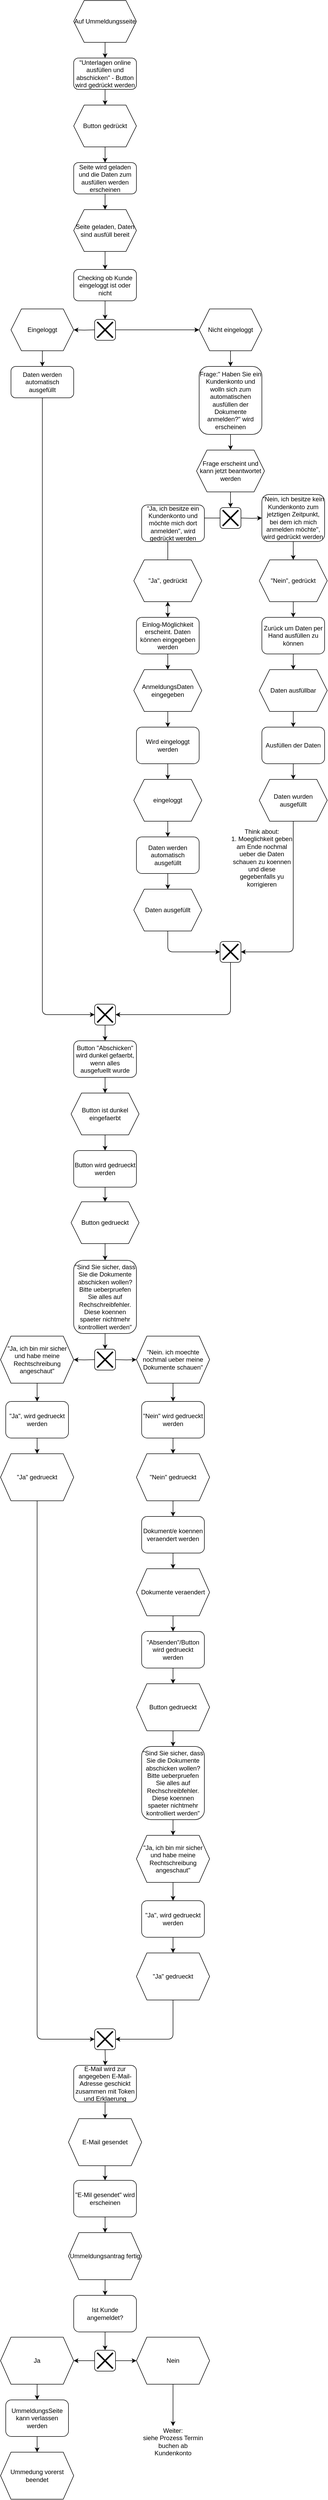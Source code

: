 <mxfile version="14.4.3" type="device"><diagram id="yyrbJ2uEmvNUkijkFGEp" name="Seite-1"><mxGraphModel dx="925" dy="546" grid="1" gridSize="10" guides="1" tooltips="1" connect="1" arrows="1" fold="1" page="1" pageScale="1" pageWidth="827" pageHeight="1169" math="0" shadow="0"><root><mxCell id="0"/><mxCell id="1" parent="0"/><mxCell id="wuLY7NLgRQ0Q762-ATC5-4" value="" style="edgeStyle=orthogonalEdgeStyle;rounded=0;orthogonalLoop=1;jettySize=auto;html=1;" edge="1" parent="1" source="wuLY7NLgRQ0Q762-ATC5-2" target="wuLY7NLgRQ0Q762-ATC5-3"><mxGeometry relative="1" as="geometry"/></mxCell><mxCell id="wuLY7NLgRQ0Q762-ATC5-2" value="Auf Ummeldungsseite" style="shape=hexagon;perimeter=hexagonPerimeter2;whiteSpace=wrap;html=1;fixedSize=1;" vertex="1" parent="1"><mxGeometry x="320" y="40" width="120" height="80" as="geometry"/></mxCell><mxCell id="wuLY7NLgRQ0Q762-ATC5-6" value="" style="edgeStyle=orthogonalEdgeStyle;rounded=0;orthogonalLoop=1;jettySize=auto;html=1;" edge="1" parent="1" source="wuLY7NLgRQ0Q762-ATC5-3" target="wuLY7NLgRQ0Q762-ATC5-5"><mxGeometry relative="1" as="geometry"/></mxCell><mxCell id="wuLY7NLgRQ0Q762-ATC5-3" value="&quot;Unterlagen online ausfüllen und abschicken&quot; - Button wird gedrückt werden" style="rounded=1;whiteSpace=wrap;html=1;" vertex="1" parent="1"><mxGeometry x="320" y="150" width="120" height="60" as="geometry"/></mxCell><mxCell id="wuLY7NLgRQ0Q762-ATC5-11" value="" style="edgeStyle=orthogonalEdgeStyle;rounded=0;orthogonalLoop=1;jettySize=auto;html=1;" edge="1" parent="1" source="wuLY7NLgRQ0Q762-ATC5-5" target="wuLY7NLgRQ0Q762-ATC5-7"><mxGeometry relative="1" as="geometry"/></mxCell><mxCell id="wuLY7NLgRQ0Q762-ATC5-5" value="Button gedrückt" style="shape=hexagon;perimeter=hexagonPerimeter2;whiteSpace=wrap;html=1;fixedSize=1;" vertex="1" parent="1"><mxGeometry x="320" y="240" width="120" height="80" as="geometry"/></mxCell><mxCell id="wuLY7NLgRQ0Q762-ATC5-12" value="" style="edgeStyle=orthogonalEdgeStyle;rounded=0;orthogonalLoop=1;jettySize=auto;html=1;" edge="1" parent="1" source="wuLY7NLgRQ0Q762-ATC5-7" target="wuLY7NLgRQ0Q762-ATC5-8"><mxGeometry relative="1" as="geometry"/></mxCell><mxCell id="wuLY7NLgRQ0Q762-ATC5-7" value="Seite wird geladen und die Daten zum ausfüllen werden erscheinen" style="rounded=1;whiteSpace=wrap;html=1;" vertex="1" parent="1"><mxGeometry x="320" y="350" width="120" height="60" as="geometry"/></mxCell><mxCell id="wuLY7NLgRQ0Q762-ATC5-13" value="" style="edgeStyle=orthogonalEdgeStyle;rounded=0;orthogonalLoop=1;jettySize=auto;html=1;" edge="1" parent="1" source="wuLY7NLgRQ0Q762-ATC5-8" target="wuLY7NLgRQ0Q762-ATC5-9"><mxGeometry relative="1" as="geometry"/></mxCell><mxCell id="wuLY7NLgRQ0Q762-ATC5-8" value="Seite geladen, Daten sind ausfüll bereit" style="shape=hexagon;perimeter=hexagonPerimeter2;whiteSpace=wrap;html=1;fixedSize=1;" vertex="1" parent="1"><mxGeometry x="320" y="440" width="120" height="80" as="geometry"/></mxCell><mxCell id="wuLY7NLgRQ0Q762-ATC5-24" value="" style="edgeStyle=orthogonalEdgeStyle;rounded=0;orthogonalLoop=1;jettySize=auto;html=1;entryX=0.5;entryY=0;entryDx=0;entryDy=0;" edge="1" parent="1" source="wuLY7NLgRQ0Q762-ATC5-9" target="wuLY7NLgRQ0Q762-ATC5-15"><mxGeometry relative="1" as="geometry"/></mxCell><mxCell id="wuLY7NLgRQ0Q762-ATC5-9" value="Checking ob Kunde eingeloggt ist oder nicht" style="rounded=1;whiteSpace=wrap;html=1;" vertex="1" parent="1"><mxGeometry x="320" y="554.5" width="120" height="60" as="geometry"/></mxCell><mxCell id="wuLY7NLgRQ0Q762-ATC5-29" value="" style="edgeStyle=orthogonalEdgeStyle;rounded=0;orthogonalLoop=1;jettySize=auto;html=1;" edge="1" parent="1" source="wuLY7NLgRQ0Q762-ATC5-10" target="wuLY7NLgRQ0Q762-ATC5-18"><mxGeometry relative="1" as="geometry"/></mxCell><mxCell id="wuLY7NLgRQ0Q762-ATC5-10" value="Nicht eingeloggt" style="shape=hexagon;perimeter=hexagonPerimeter2;whiteSpace=wrap;html=1;fixedSize=1;" vertex="1" parent="1"><mxGeometry x="560" y="630" width="120" height="80" as="geometry"/></mxCell><mxCell id="wuLY7NLgRQ0Q762-ATC5-25" value="" style="edgeStyle=orthogonalEdgeStyle;rounded=0;orthogonalLoop=1;jettySize=auto;html=1;" edge="1" parent="1" source="wuLY7NLgRQ0Q762-ATC5-15" target="wuLY7NLgRQ0Q762-ATC5-10"><mxGeometry relative="1" as="geometry"/></mxCell><mxCell id="wuLY7NLgRQ0Q762-ATC5-15" value="" style="rounded=1;whiteSpace=wrap;html=1;" vertex="1" parent="1"><mxGeometry x="360" y="650" width="40" height="40" as="geometry"/></mxCell><mxCell id="wuLY7NLgRQ0Q762-ATC5-27" value="" style="edgeStyle=orthogonalEdgeStyle;rounded=0;orthogonalLoop=1;jettySize=auto;html=1;" edge="1" parent="1" target="wuLY7NLgRQ0Q762-ATC5-26"><mxGeometry relative="1" as="geometry"><mxPoint x="360" y="670" as="sourcePoint"/></mxGeometry></mxCell><mxCell id="wuLY7NLgRQ0Q762-ATC5-16" value="" style="shape=umlDestroy;whiteSpace=wrap;html=1;strokeWidth=3;rounded=1;" vertex="1" parent="1"><mxGeometry x="365" y="655" width="30" height="30" as="geometry"/></mxCell><mxCell id="wuLY7NLgRQ0Q762-ATC5-31" value="" style="edgeStyle=orthogonalEdgeStyle;rounded=0;orthogonalLoop=1;jettySize=auto;html=1;" edge="1" parent="1" source="wuLY7NLgRQ0Q762-ATC5-18" target="wuLY7NLgRQ0Q762-ATC5-30"><mxGeometry relative="1" as="geometry"/></mxCell><mxCell id="wuLY7NLgRQ0Q762-ATC5-18" value="Frage:&quot; Haben Sie ein Kundenkonto und wolln sich zum automatischen ausfüllen der Dokumente anmelden?&quot; wird erscheinen" style="rounded=1;whiteSpace=wrap;html=1;" vertex="1" parent="1"><mxGeometry x="560" y="740" width="120" height="130" as="geometry"/></mxCell><mxCell id="wuLY7NLgRQ0Q762-ATC5-19" value="Daten werden automatisch ausgefüllt" style="rounded=1;whiteSpace=wrap;html=1;" vertex="1" parent="1"><mxGeometry x="200" y="740" width="120" height="60" as="geometry"/></mxCell><mxCell id="wuLY7NLgRQ0Q762-ATC5-28" value="" style="edgeStyle=orthogonalEdgeStyle;rounded=0;orthogonalLoop=1;jettySize=auto;html=1;" edge="1" parent="1" source="wuLY7NLgRQ0Q762-ATC5-26" target="wuLY7NLgRQ0Q762-ATC5-19"><mxGeometry relative="1" as="geometry"/></mxCell><mxCell id="wuLY7NLgRQ0Q762-ATC5-26" value="Eingeloggt" style="shape=hexagon;perimeter=hexagonPerimeter2;whiteSpace=wrap;html=1;fixedSize=1;" vertex="1" parent="1"><mxGeometry x="200" y="630" width="120" height="80" as="geometry"/></mxCell><mxCell id="wuLY7NLgRQ0Q762-ATC5-34" value="" style="edgeStyle=orthogonalEdgeStyle;rounded=0;orthogonalLoop=1;jettySize=auto;html=1;entryX=0.5;entryY=0;entryDx=0;entryDy=0;" edge="1" parent="1" source="wuLY7NLgRQ0Q762-ATC5-30" target="wuLY7NLgRQ0Q762-ATC5-32"><mxGeometry relative="1" as="geometry"/></mxCell><mxCell id="wuLY7NLgRQ0Q762-ATC5-30" value="Frage erscheint und kann jetzt beantwortet werden" style="shape=hexagon;perimeter=hexagonPerimeter2;whiteSpace=wrap;html=1;fixedSize=1;" vertex="1" parent="1"><mxGeometry x="555" y="900" width="130" height="80" as="geometry"/></mxCell><mxCell id="wuLY7NLgRQ0Q762-ATC5-38" value="" style="edgeStyle=orthogonalEdgeStyle;rounded=0;orthogonalLoop=1;jettySize=auto;html=1;" edge="1" parent="1" source="wuLY7NLgRQ0Q762-ATC5-32" target="wuLY7NLgRQ0Q762-ATC5-36"><mxGeometry relative="1" as="geometry"/></mxCell><mxCell id="wuLY7NLgRQ0Q762-ATC5-32" value="" style="rounded=1;whiteSpace=wrap;html=1;" vertex="1" parent="1"><mxGeometry x="600" y="1010" width="40" height="40" as="geometry"/></mxCell><mxCell id="wuLY7NLgRQ0Q762-ATC5-39" value="" style="edgeStyle=orthogonalEdgeStyle;rounded=0;orthogonalLoop=1;jettySize=auto;html=1;" edge="1" parent="1" target="wuLY7NLgRQ0Q762-ATC5-37"><mxGeometry relative="1" as="geometry"><mxPoint x="640" y="1030" as="sourcePoint"/></mxGeometry></mxCell><mxCell id="wuLY7NLgRQ0Q762-ATC5-33" value="" style="shape=umlDestroy;whiteSpace=wrap;html=1;strokeWidth=3;rounded=1;" vertex="1" parent="1"><mxGeometry x="605" y="1015" width="30" height="30" as="geometry"/></mxCell><mxCell id="wuLY7NLgRQ0Q762-ATC5-42" value="" style="edgeStyle=orthogonalEdgeStyle;rounded=0;orthogonalLoop=1;jettySize=auto;html=1;" edge="1" parent="1" source="wuLY7NLgRQ0Q762-ATC5-36" target="wuLY7NLgRQ0Q762-ATC5-40"><mxGeometry relative="1" as="geometry"/></mxCell><mxCell id="wuLY7NLgRQ0Q762-ATC5-50" value="" style="edgeStyle=orthogonalEdgeStyle;rounded=0;orthogonalLoop=1;jettySize=auto;html=1;" edge="1" parent="1" source="wuLY7NLgRQ0Q762-ATC5-36" target="wuLY7NLgRQ0Q762-ATC5-47"><mxGeometry relative="1" as="geometry"/></mxCell><mxCell id="wuLY7NLgRQ0Q762-ATC5-36" value="Einlog-Möglichkeit erscheint. Daten können eingegeben werden" style="rounded=1;whiteSpace=wrap;html=1;" vertex="1" parent="1"><mxGeometry x="440" y="1220" width="120" height="70" as="geometry"/></mxCell><mxCell id="wuLY7NLgRQ0Q762-ATC5-43" value="" style="edgeStyle=orthogonalEdgeStyle;rounded=0;orthogonalLoop=1;jettySize=auto;html=1;" edge="1" parent="1" source="wuLY7NLgRQ0Q762-ATC5-37" target="wuLY7NLgRQ0Q762-ATC5-41"><mxGeometry relative="1" as="geometry"/></mxCell><mxCell id="wuLY7NLgRQ0Q762-ATC5-37" value="&quot;Nein, ich besitze kein Kundenkonto zum jetztigen Zeitpunkt, bei dem ich mich anmelden möchte&quot;, wird gedrückt werden" style="rounded=1;whiteSpace=wrap;html=1;" vertex="1" parent="1"><mxGeometry x="680" y="985" width="120" height="90" as="geometry"/></mxCell><mxCell id="wuLY7NLgRQ0Q762-ATC5-40" value="&quot;Ja&quot;, gedrückt" style="shape=hexagon;perimeter=hexagonPerimeter2;whiteSpace=wrap;html=1;fixedSize=1;" vertex="1" parent="1"><mxGeometry x="435" y="1110" width="130" height="80" as="geometry"/></mxCell><mxCell id="wuLY7NLgRQ0Q762-ATC5-53" value="" style="edgeStyle=orthogonalEdgeStyle;rounded=0;orthogonalLoop=1;jettySize=auto;html=1;" edge="1" parent="1" source="wuLY7NLgRQ0Q762-ATC5-41" target="wuLY7NLgRQ0Q762-ATC5-46"><mxGeometry relative="1" as="geometry"/></mxCell><mxCell id="wuLY7NLgRQ0Q762-ATC5-41" value="&quot;Nein&quot;, gedrückt" style="shape=hexagon;perimeter=hexagonPerimeter2;whiteSpace=wrap;html=1;fixedSize=1;" vertex="1" parent="1"><mxGeometry x="675" y="1110" width="130" height="80" as="geometry"/></mxCell><mxCell id="wuLY7NLgRQ0Q762-ATC5-45" value="&quot;Ja, ich besitze ein Kundenkonto und möchte mich dort anmelden&quot;, wird gedrückt werden" style="rounded=1;whiteSpace=wrap;html=1;" vertex="1" parent="1"><mxGeometry x="450" y="1005" width="120" height="70" as="geometry"/></mxCell><mxCell id="wuLY7NLgRQ0Q762-ATC5-58" value="" style="edgeStyle=orthogonalEdgeStyle;rounded=0;orthogonalLoop=1;jettySize=auto;html=1;" edge="1" parent="1" source="wuLY7NLgRQ0Q762-ATC5-46" target="wuLY7NLgRQ0Q762-ATC5-54"><mxGeometry relative="1" as="geometry"/></mxCell><mxCell id="wuLY7NLgRQ0Q762-ATC5-46" value="Zurück um Daten per Hand ausfüllen zu können" style="rounded=1;whiteSpace=wrap;html=1;" vertex="1" parent="1"><mxGeometry x="680" y="1220" width="120" height="70" as="geometry"/></mxCell><mxCell id="wuLY7NLgRQ0Q762-ATC5-51" value="" style="edgeStyle=orthogonalEdgeStyle;rounded=0;orthogonalLoop=1;jettySize=auto;html=1;" edge="1" parent="1" source="wuLY7NLgRQ0Q762-ATC5-47" target="wuLY7NLgRQ0Q762-ATC5-48"><mxGeometry relative="1" as="geometry"/></mxCell><mxCell id="wuLY7NLgRQ0Q762-ATC5-47" value="AnmeldungsDaten eingegeben" style="shape=hexagon;perimeter=hexagonPerimeter2;whiteSpace=wrap;html=1;fixedSize=1;" vertex="1" parent="1"><mxGeometry x="435" y="1320" width="130" height="80" as="geometry"/></mxCell><mxCell id="wuLY7NLgRQ0Q762-ATC5-52" value="" style="edgeStyle=orthogonalEdgeStyle;rounded=0;orthogonalLoop=1;jettySize=auto;html=1;" edge="1" parent="1" source="wuLY7NLgRQ0Q762-ATC5-48" target="wuLY7NLgRQ0Q762-ATC5-49"><mxGeometry relative="1" as="geometry"/></mxCell><mxCell id="wuLY7NLgRQ0Q762-ATC5-48" value="Wird eingeloggt werden" style="rounded=1;whiteSpace=wrap;html=1;" vertex="1" parent="1"><mxGeometry x="440" y="1430" width="120" height="70" as="geometry"/></mxCell><mxCell id="wuLY7NLgRQ0Q762-ATC5-61" value="" style="edgeStyle=orthogonalEdgeStyle;rounded=0;orthogonalLoop=1;jettySize=auto;html=1;" edge="1" parent="1" source="wuLY7NLgRQ0Q762-ATC5-49" target="wuLY7NLgRQ0Q762-ATC5-57"><mxGeometry relative="1" as="geometry"/></mxCell><mxCell id="wuLY7NLgRQ0Q762-ATC5-49" value="eingeloggt" style="shape=hexagon;perimeter=hexagonPerimeter2;whiteSpace=wrap;html=1;fixedSize=1;" vertex="1" parent="1"><mxGeometry x="435" y="1530" width="130" height="80" as="geometry"/></mxCell><mxCell id="wuLY7NLgRQ0Q762-ATC5-59" value="" style="edgeStyle=orthogonalEdgeStyle;rounded=0;orthogonalLoop=1;jettySize=auto;html=1;" edge="1" parent="1" source="wuLY7NLgRQ0Q762-ATC5-54" target="wuLY7NLgRQ0Q762-ATC5-55"><mxGeometry relative="1" as="geometry"/></mxCell><mxCell id="wuLY7NLgRQ0Q762-ATC5-54" value="Daten ausfüllbar" style="shape=hexagon;perimeter=hexagonPerimeter2;whiteSpace=wrap;html=1;fixedSize=1;" vertex="1" parent="1"><mxGeometry x="675" y="1320" width="130" height="80" as="geometry"/></mxCell><mxCell id="wuLY7NLgRQ0Q762-ATC5-60" value="" style="edgeStyle=orthogonalEdgeStyle;rounded=0;orthogonalLoop=1;jettySize=auto;html=1;" edge="1" parent="1" source="wuLY7NLgRQ0Q762-ATC5-55" target="wuLY7NLgRQ0Q762-ATC5-56"><mxGeometry relative="1" as="geometry"/></mxCell><mxCell id="wuLY7NLgRQ0Q762-ATC5-55" value="Ausfüllen der Daten" style="rounded=1;whiteSpace=wrap;html=1;" vertex="1" parent="1"><mxGeometry x="680" y="1430" width="120" height="70" as="geometry"/></mxCell><mxCell id="wuLY7NLgRQ0Q762-ATC5-56" value="Daten wurden ausgefüllt" style="shape=hexagon;perimeter=hexagonPerimeter2;whiteSpace=wrap;html=1;fixedSize=1;" vertex="1" parent="1"><mxGeometry x="675" y="1530" width="130" height="80" as="geometry"/></mxCell><mxCell id="wuLY7NLgRQ0Q762-ATC5-63" value="" style="edgeStyle=orthogonalEdgeStyle;rounded=0;orthogonalLoop=1;jettySize=auto;html=1;" edge="1" parent="1" source="wuLY7NLgRQ0Q762-ATC5-57" target="wuLY7NLgRQ0Q762-ATC5-62"><mxGeometry relative="1" as="geometry"/></mxCell><mxCell id="wuLY7NLgRQ0Q762-ATC5-57" value="Daten werden automatisch ausgefüllt" style="rounded=1;whiteSpace=wrap;html=1;" vertex="1" parent="1"><mxGeometry x="440" y="1640" width="120" height="70" as="geometry"/></mxCell><mxCell id="wuLY7NLgRQ0Q762-ATC5-62" value="Daten ausgefüllt" style="shape=hexagon;perimeter=hexagonPerimeter2;whiteSpace=wrap;html=1;fixedSize=1;" vertex="1" parent="1"><mxGeometry x="435" y="1740" width="130" height="80" as="geometry"/></mxCell><mxCell id="wuLY7NLgRQ0Q762-ATC5-64" value="" style="rounded=1;whiteSpace=wrap;html=1;" vertex="1" parent="1"><mxGeometry x="600" y="1840" width="40" height="40" as="geometry"/></mxCell><mxCell id="wuLY7NLgRQ0Q762-ATC5-65" value="" style="shape=umlDestroy;whiteSpace=wrap;html=1;strokeWidth=3;rounded=1;" vertex="1" parent="1"><mxGeometry x="605" y="1845" width="30" height="30" as="geometry"/></mxCell><mxCell id="wuLY7NLgRQ0Q762-ATC5-66" value="" style="endArrow=classic;html=1;entryX=1;entryY=0.5;entryDx=0;entryDy=0;exitX=0.5;exitY=1;exitDx=0;exitDy=0;" edge="1" parent="1" source="wuLY7NLgRQ0Q762-ATC5-56" target="wuLY7NLgRQ0Q762-ATC5-64"><mxGeometry width="50" height="50" relative="1" as="geometry"><mxPoint x="590" y="1640" as="sourcePoint"/><mxPoint x="640" y="1590" as="targetPoint"/><Array as="points"><mxPoint x="740" y="1860"/></Array></mxGeometry></mxCell><mxCell id="wuLY7NLgRQ0Q762-ATC5-67" value="" style="endArrow=classic;html=1;exitX=0.5;exitY=1;exitDx=0;exitDy=0;entryX=0;entryY=0.5;entryDx=0;entryDy=0;" edge="1" parent="1" source="wuLY7NLgRQ0Q762-ATC5-62" target="wuLY7NLgRQ0Q762-ATC5-64"><mxGeometry width="50" height="50" relative="1" as="geometry"><mxPoint x="590" y="1640" as="sourcePoint"/><mxPoint x="640" y="1590" as="targetPoint"/><Array as="points"><mxPoint x="500" y="1860"/></Array></mxGeometry></mxCell><mxCell id="wuLY7NLgRQ0Q762-ATC5-68" value="" style="rounded=1;whiteSpace=wrap;html=1;" vertex="1" parent="1"><mxGeometry x="360" y="1960" width="40" height="40" as="geometry"/></mxCell><mxCell id="wuLY7NLgRQ0Q762-ATC5-69" value="" style="shape=umlDestroy;whiteSpace=wrap;html=1;strokeWidth=3;rounded=1;" vertex="1" parent="1"><mxGeometry x="365" y="1965" width="30" height="30" as="geometry"/></mxCell><mxCell id="wuLY7NLgRQ0Q762-ATC5-70" value="" style="endArrow=classic;html=1;exitX=0.5;exitY=1;exitDx=0;exitDy=0;entryX=0;entryY=0.5;entryDx=0;entryDy=0;" edge="1" parent="1" source="wuLY7NLgRQ0Q762-ATC5-19" target="wuLY7NLgRQ0Q762-ATC5-68"><mxGeometry width="50" height="50" relative="1" as="geometry"><mxPoint x="590" y="1460" as="sourcePoint"/><mxPoint x="640" y="1410" as="targetPoint"/><Array as="points"><mxPoint x="260" y="1980"/></Array></mxGeometry></mxCell><mxCell id="wuLY7NLgRQ0Q762-ATC5-71" value="" style="endArrow=classic;html=1;exitX=0.5;exitY=1;exitDx=0;exitDy=0;entryX=1;entryY=0.5;entryDx=0;entryDy=0;" edge="1" parent="1" source="wuLY7NLgRQ0Q762-ATC5-64" target="wuLY7NLgRQ0Q762-ATC5-68"><mxGeometry width="50" height="50" relative="1" as="geometry"><mxPoint x="470" y="1940" as="sourcePoint"/><mxPoint x="520" y="1890" as="targetPoint"/><Array as="points"><mxPoint x="620" y="1980"/></Array></mxGeometry></mxCell><mxCell id="wuLY7NLgRQ0Q762-ATC5-78" value="" style="edgeStyle=orthogonalEdgeStyle;rounded=0;orthogonalLoop=1;jettySize=auto;html=1;" edge="1" parent="1" source="wuLY7NLgRQ0Q762-ATC5-74" target="wuLY7NLgRQ0Q762-ATC5-75"><mxGeometry relative="1" as="geometry"/></mxCell><mxCell id="wuLY7NLgRQ0Q762-ATC5-74" value="Button &quot;Abschicken&quot; wird dunkel gefaerbt, wenn alles ausgefuellt wurde" style="rounded=1;whiteSpace=wrap;html=1;" vertex="1" parent="1"><mxGeometry x="320" y="2030" width="120" height="70" as="geometry"/></mxCell><mxCell id="wuLY7NLgRQ0Q762-ATC5-83" value="" style="edgeStyle=orthogonalEdgeStyle;rounded=0;orthogonalLoop=1;jettySize=auto;html=1;" edge="1" parent="1" source="wuLY7NLgRQ0Q762-ATC5-75" target="wuLY7NLgRQ0Q762-ATC5-79"><mxGeometry relative="1" as="geometry"/></mxCell><mxCell id="wuLY7NLgRQ0Q762-ATC5-75" value="Button ist dunkel eingefaerbt" style="shape=hexagon;perimeter=hexagonPerimeter2;whiteSpace=wrap;html=1;fixedSize=1;" vertex="1" parent="1"><mxGeometry x="315" y="2130" width="130" height="80" as="geometry"/></mxCell><mxCell id="wuLY7NLgRQ0Q762-ATC5-77" value="" style="endArrow=classic;html=1;exitX=0.5;exitY=1;exitDx=0;exitDy=0;entryX=0.5;entryY=0;entryDx=0;entryDy=0;" edge="1" parent="1" source="wuLY7NLgRQ0Q762-ATC5-68" target="wuLY7NLgRQ0Q762-ATC5-74"><mxGeometry width="50" height="50" relative="1" as="geometry"><mxPoint x="470" y="1990" as="sourcePoint"/><mxPoint x="520" y="1940" as="targetPoint"/></mxGeometry></mxCell><mxCell id="wuLY7NLgRQ0Q762-ATC5-84" value="" style="edgeStyle=orthogonalEdgeStyle;rounded=0;orthogonalLoop=1;jettySize=auto;html=1;" edge="1" parent="1" source="wuLY7NLgRQ0Q762-ATC5-79" target="wuLY7NLgRQ0Q762-ATC5-80"><mxGeometry relative="1" as="geometry"/></mxCell><mxCell id="wuLY7NLgRQ0Q762-ATC5-79" value="Button wird gedrueckt werden" style="rounded=1;whiteSpace=wrap;html=1;" vertex="1" parent="1"><mxGeometry x="320" y="2240" width="120" height="70" as="geometry"/></mxCell><mxCell id="wuLY7NLgRQ0Q762-ATC5-85" value="" style="edgeStyle=orthogonalEdgeStyle;rounded=0;orthogonalLoop=1;jettySize=auto;html=1;" edge="1" parent="1" source="wuLY7NLgRQ0Q762-ATC5-80" target="wuLY7NLgRQ0Q762-ATC5-81"><mxGeometry relative="1" as="geometry"/></mxCell><mxCell id="wuLY7NLgRQ0Q762-ATC5-80" value="Button gedrueckt" style="shape=hexagon;perimeter=hexagonPerimeter2;whiteSpace=wrap;html=1;fixedSize=1;" vertex="1" parent="1"><mxGeometry x="315" y="2338" width="130" height="80" as="geometry"/></mxCell><mxCell id="wuLY7NLgRQ0Q762-ATC5-91" value="" style="edgeStyle=orthogonalEdgeStyle;rounded=0;orthogonalLoop=1;jettySize=auto;html=1;entryX=0.5;entryY=0;entryDx=0;entryDy=0;" edge="1" parent="1" source="wuLY7NLgRQ0Q762-ATC5-81" target="wuLY7NLgRQ0Q762-ATC5-88"><mxGeometry relative="1" as="geometry"/></mxCell><mxCell id="wuLY7NLgRQ0Q762-ATC5-81" value="&quot;Sind Sie sicher, dass Sie die Dokumente abschicken wollen? Bitte ueberpruefen Sie alles auf Rechschreibfehler. Diese koennen spaeter nichtmehr kontrolliert werden&quot;" style="rounded=1;whiteSpace=wrap;html=1;" vertex="1" parent="1"><mxGeometry x="320" y="2450" width="120" height="140" as="geometry"/></mxCell><mxCell id="wuLY7NLgRQ0Q762-ATC5-82" value="Think about:&lt;br&gt;1. Moeglichkeit geben am Ende nochmal ueber die Daten schauen zu koennen und diese gegebenfalls yu korrigieren" style="text;html=1;strokeColor=none;fillColor=none;align=center;verticalAlign=middle;whiteSpace=wrap;rounded=0;" vertex="1" parent="1"><mxGeometry x="620" y="1620" width="120" height="120" as="geometry"/></mxCell><mxCell id="wuLY7NLgRQ0Q762-ATC5-96" value="" style="edgeStyle=orthogonalEdgeStyle;rounded=0;orthogonalLoop=1;jettySize=auto;html=1;" edge="1" parent="1" source="wuLY7NLgRQ0Q762-ATC5-86" target="wuLY7NLgRQ0Q762-ATC5-94"><mxGeometry relative="1" as="geometry"/></mxCell><mxCell id="wuLY7NLgRQ0Q762-ATC5-86" value="&quot;Ja, ich bin mir sicher &lt;br&gt;und habe meine Rechtschreibung angeschaut&quot;" style="shape=hexagon;perimeter=hexagonPerimeter2;whiteSpace=wrap;html=1;fixedSize=1;" vertex="1" parent="1"><mxGeometry x="180" y="2595" width="140" height="90" as="geometry"/></mxCell><mxCell id="wuLY7NLgRQ0Q762-ATC5-97" value="" style="edgeStyle=orthogonalEdgeStyle;rounded=0;orthogonalLoop=1;jettySize=auto;html=1;" edge="1" parent="1" source="wuLY7NLgRQ0Q762-ATC5-87" target="wuLY7NLgRQ0Q762-ATC5-95"><mxGeometry relative="1" as="geometry"/></mxCell><mxCell id="wuLY7NLgRQ0Q762-ATC5-87" value="&quot;Nein. ich moechte nochmal ueber meine Dokumente schauen&quot;" style="shape=hexagon;perimeter=hexagonPerimeter2;whiteSpace=wrap;html=1;fixedSize=1;" vertex="1" parent="1"><mxGeometry x="440" y="2595" width="140" height="90" as="geometry"/></mxCell><mxCell id="wuLY7NLgRQ0Q762-ATC5-88" value="" style="rounded=1;whiteSpace=wrap;html=1;" vertex="1" parent="1"><mxGeometry x="360" y="2620" width="40" height="40" as="geometry"/></mxCell><mxCell id="wuLY7NLgRQ0Q762-ATC5-92" value="" style="edgeStyle=orthogonalEdgeStyle;rounded=0;orthogonalLoop=1;jettySize=auto;html=1;" edge="1" parent="1" target="wuLY7NLgRQ0Q762-ATC5-86"><mxGeometry relative="1" as="geometry"><mxPoint x="360" y="2640" as="sourcePoint"/></mxGeometry></mxCell><mxCell id="wuLY7NLgRQ0Q762-ATC5-93" value="" style="edgeStyle=orthogonalEdgeStyle;rounded=0;orthogonalLoop=1;jettySize=auto;html=1;" edge="1" parent="1" target="wuLY7NLgRQ0Q762-ATC5-87"><mxGeometry relative="1" as="geometry"><mxPoint x="400" y="2640" as="sourcePoint"/></mxGeometry></mxCell><mxCell id="wuLY7NLgRQ0Q762-ATC5-89" value="" style="shape=umlDestroy;whiteSpace=wrap;html=1;strokeWidth=3;rounded=1;" vertex="1" parent="1"><mxGeometry x="365" y="2625" width="30" height="30" as="geometry"/></mxCell><mxCell id="wuLY7NLgRQ0Q762-ATC5-101" value="" style="edgeStyle=orthogonalEdgeStyle;rounded=0;orthogonalLoop=1;jettySize=auto;html=1;" edge="1" parent="1" source="wuLY7NLgRQ0Q762-ATC5-94" target="wuLY7NLgRQ0Q762-ATC5-98"><mxGeometry relative="1" as="geometry"/></mxCell><mxCell id="wuLY7NLgRQ0Q762-ATC5-94" value="&quot;Ja&quot;, wird gedrueckt werden" style="rounded=1;whiteSpace=wrap;html=1;" vertex="1" parent="1"><mxGeometry x="190" y="2720" width="120" height="70" as="geometry"/></mxCell><mxCell id="wuLY7NLgRQ0Q762-ATC5-100" value="" style="edgeStyle=orthogonalEdgeStyle;rounded=0;orthogonalLoop=1;jettySize=auto;html=1;" edge="1" parent="1" source="wuLY7NLgRQ0Q762-ATC5-95" target="wuLY7NLgRQ0Q762-ATC5-99"><mxGeometry relative="1" as="geometry"/></mxCell><mxCell id="wuLY7NLgRQ0Q762-ATC5-95" value="&quot;Nein&quot; wird gedrueckt werden" style="rounded=1;whiteSpace=wrap;html=1;" vertex="1" parent="1"><mxGeometry x="450" y="2720" width="120" height="70" as="geometry"/></mxCell><mxCell id="wuLY7NLgRQ0Q762-ATC5-98" value="&quot;Ja&quot; gedrueckt" style="shape=hexagon;perimeter=hexagonPerimeter2;whiteSpace=wrap;html=1;fixedSize=1;" vertex="1" parent="1"><mxGeometry x="180" y="2820" width="140" height="90" as="geometry"/></mxCell><mxCell id="wuLY7NLgRQ0Q762-ATC5-106" value="" style="edgeStyle=orthogonalEdgeStyle;rounded=0;orthogonalLoop=1;jettySize=auto;html=1;" edge="1" parent="1" source="wuLY7NLgRQ0Q762-ATC5-99" target="wuLY7NLgRQ0Q762-ATC5-102"><mxGeometry relative="1" as="geometry"/></mxCell><mxCell id="wuLY7NLgRQ0Q762-ATC5-99" value="&quot;Nein&quot; gedrueckt" style="shape=hexagon;perimeter=hexagonPerimeter2;whiteSpace=wrap;html=1;fixedSize=1;" vertex="1" parent="1"><mxGeometry x="440" y="2820" width="140" height="90" as="geometry"/></mxCell><mxCell id="wuLY7NLgRQ0Q762-ATC5-107" value="" style="edgeStyle=orthogonalEdgeStyle;rounded=0;orthogonalLoop=1;jettySize=auto;html=1;" edge="1" parent="1" source="wuLY7NLgRQ0Q762-ATC5-102" target="wuLY7NLgRQ0Q762-ATC5-103"><mxGeometry relative="1" as="geometry"/></mxCell><mxCell id="wuLY7NLgRQ0Q762-ATC5-102" value="Dokument/e koennen veraendert werden" style="rounded=1;whiteSpace=wrap;html=1;" vertex="1" parent="1"><mxGeometry x="450" y="2940" width="120" height="70" as="geometry"/></mxCell><mxCell id="wuLY7NLgRQ0Q762-ATC5-108" value="" style="edgeStyle=orthogonalEdgeStyle;rounded=0;orthogonalLoop=1;jettySize=auto;html=1;" edge="1" parent="1" source="wuLY7NLgRQ0Q762-ATC5-103" target="wuLY7NLgRQ0Q762-ATC5-104"><mxGeometry relative="1" as="geometry"/></mxCell><mxCell id="wuLY7NLgRQ0Q762-ATC5-103" value="Dokumente veraendert" style="shape=hexagon;perimeter=hexagonPerimeter2;whiteSpace=wrap;html=1;fixedSize=1;" vertex="1" parent="1"><mxGeometry x="440" y="3040" width="140" height="90" as="geometry"/></mxCell><mxCell id="wuLY7NLgRQ0Q762-ATC5-109" value="" style="edgeStyle=orthogonalEdgeStyle;rounded=0;orthogonalLoop=1;jettySize=auto;html=1;" edge="1" parent="1" source="wuLY7NLgRQ0Q762-ATC5-104" target="wuLY7NLgRQ0Q762-ATC5-105"><mxGeometry relative="1" as="geometry"/></mxCell><mxCell id="wuLY7NLgRQ0Q762-ATC5-104" value="&quot;Absenden&quot;/Button wird gedrueckt werden" style="rounded=1;whiteSpace=wrap;html=1;" vertex="1" parent="1"><mxGeometry x="450" y="3160" width="120" height="70" as="geometry"/></mxCell><mxCell id="wuLY7NLgRQ0Q762-ATC5-118" value="" style="edgeStyle=orthogonalEdgeStyle;rounded=0;orthogonalLoop=1;jettySize=auto;html=1;" edge="1" parent="1" source="wuLY7NLgRQ0Q762-ATC5-105" target="wuLY7NLgRQ0Q762-ATC5-111"><mxGeometry relative="1" as="geometry"/></mxCell><mxCell id="wuLY7NLgRQ0Q762-ATC5-105" value="Button gedrueckt" style="shape=hexagon;perimeter=hexagonPerimeter2;whiteSpace=wrap;html=1;fixedSize=1;" vertex="1" parent="1"><mxGeometry x="440" y="3260" width="140" height="90" as="geometry"/></mxCell><mxCell id="wuLY7NLgRQ0Q762-ATC5-117" value="" style="edgeStyle=orthogonalEdgeStyle;rounded=0;orthogonalLoop=1;jettySize=auto;html=1;" edge="1" parent="1" source="wuLY7NLgRQ0Q762-ATC5-111" target="wuLY7NLgRQ0Q762-ATC5-113"><mxGeometry relative="1" as="geometry"/></mxCell><mxCell id="wuLY7NLgRQ0Q762-ATC5-111" value="&quot;Sind Sie sicher, dass Sie die Dokumente abschicken wollen? Bitte ueberpruefen Sie alles auf Rechschreibfehler. Diese koennen spaeter nichtmehr kontrolliert werden&quot;" style="rounded=1;whiteSpace=wrap;html=1;" vertex="1" parent="1"><mxGeometry x="450" y="3380" width="120" height="140" as="geometry"/></mxCell><mxCell id="wuLY7NLgRQ0Q762-ATC5-112" value="" style="edgeStyle=orthogonalEdgeStyle;rounded=0;orthogonalLoop=1;jettySize=auto;html=1;" edge="1" parent="1" source="wuLY7NLgRQ0Q762-ATC5-113" target="wuLY7NLgRQ0Q762-ATC5-115"><mxGeometry relative="1" as="geometry"/></mxCell><mxCell id="wuLY7NLgRQ0Q762-ATC5-113" value="&quot;Ja, ich bin mir sicher &lt;br&gt;und habe meine Rechtschreibung angeschaut&quot;" style="shape=hexagon;perimeter=hexagonPerimeter2;whiteSpace=wrap;html=1;fixedSize=1;" vertex="1" parent="1"><mxGeometry x="440" y="3550" width="140" height="90" as="geometry"/></mxCell><mxCell id="wuLY7NLgRQ0Q762-ATC5-114" value="" style="edgeStyle=orthogonalEdgeStyle;rounded=0;orthogonalLoop=1;jettySize=auto;html=1;" edge="1" parent="1" source="wuLY7NLgRQ0Q762-ATC5-115" target="wuLY7NLgRQ0Q762-ATC5-116"><mxGeometry relative="1" as="geometry"/></mxCell><mxCell id="wuLY7NLgRQ0Q762-ATC5-115" value="&quot;Ja&quot;, wird gedrueckt werden" style="rounded=1;whiteSpace=wrap;html=1;" vertex="1" parent="1"><mxGeometry x="450" y="3675" width="120" height="70" as="geometry"/></mxCell><mxCell id="wuLY7NLgRQ0Q762-ATC5-116" value="&quot;Ja&quot; gedrueckt" style="shape=hexagon;perimeter=hexagonPerimeter2;whiteSpace=wrap;html=1;fixedSize=1;" vertex="1" parent="1"><mxGeometry x="440" y="3775" width="140" height="90" as="geometry"/></mxCell><mxCell id="wuLY7NLgRQ0Q762-ATC5-119" value="" style="rounded=1;whiteSpace=wrap;html=1;" vertex="1" parent="1"><mxGeometry x="360" y="3920" width="40" height="40" as="geometry"/></mxCell><mxCell id="wuLY7NLgRQ0Q762-ATC5-130" value="" style="edgeStyle=orthogonalEdgeStyle;rounded=0;orthogonalLoop=1;jettySize=auto;html=1;" edge="1" parent="1" target="wuLY7NLgRQ0Q762-ATC5-123"><mxGeometry relative="1" as="geometry"><mxPoint x="380" y="3960" as="sourcePoint"/></mxGeometry></mxCell><mxCell id="wuLY7NLgRQ0Q762-ATC5-120" value="" style="shape=umlDestroy;whiteSpace=wrap;html=1;strokeWidth=3;rounded=1;" vertex="1" parent="1"><mxGeometry x="365" y="3925" width="30" height="30" as="geometry"/></mxCell><mxCell id="wuLY7NLgRQ0Q762-ATC5-121" value="" style="endArrow=classic;html=1;exitX=0.5;exitY=1;exitDx=0;exitDy=0;entryX=1;entryY=0.5;entryDx=0;entryDy=0;" edge="1" parent="1" source="wuLY7NLgRQ0Q762-ATC5-116" target="wuLY7NLgRQ0Q762-ATC5-119"><mxGeometry width="50" height="50" relative="1" as="geometry"><mxPoint x="420" y="3780" as="sourcePoint"/><mxPoint x="470" y="3730" as="targetPoint"/><Array as="points"><mxPoint x="510" y="3940"/></Array></mxGeometry></mxCell><mxCell id="wuLY7NLgRQ0Q762-ATC5-122" value="" style="endArrow=classic;html=1;exitX=0.5;exitY=1;exitDx=0;exitDy=0;entryX=0;entryY=0.5;entryDx=0;entryDy=0;" edge="1" parent="1" source="wuLY7NLgRQ0Q762-ATC5-98" target="wuLY7NLgRQ0Q762-ATC5-119"><mxGeometry width="50" height="50" relative="1" as="geometry"><mxPoint x="350" y="3430" as="sourcePoint"/><mxPoint x="350" y="3950" as="targetPoint"/><Array as="points"><mxPoint x="250" y="3940"/></Array></mxGeometry></mxCell><mxCell id="wuLY7NLgRQ0Q762-ATC5-135" value="" style="edgeStyle=orthogonalEdgeStyle;rounded=0;orthogonalLoop=1;jettySize=auto;html=1;" edge="1" parent="1" source="wuLY7NLgRQ0Q762-ATC5-123" target="wuLY7NLgRQ0Q762-ATC5-124"><mxGeometry relative="1" as="geometry"/></mxCell><mxCell id="wuLY7NLgRQ0Q762-ATC5-123" value="E-Mail wird zur angegeben E-Mail-Adresse geschickt zusammen mit Token und Erklaerung" style="rounded=1;whiteSpace=wrap;html=1;" vertex="1" parent="1"><mxGeometry x="320" y="3990" width="120" height="70" as="geometry"/></mxCell><mxCell id="wuLY7NLgRQ0Q762-ATC5-136" value="" style="edgeStyle=orthogonalEdgeStyle;rounded=0;orthogonalLoop=1;jettySize=auto;html=1;" edge="1" parent="1" source="wuLY7NLgRQ0Q762-ATC5-124" target="wuLY7NLgRQ0Q762-ATC5-125"><mxGeometry relative="1" as="geometry"/></mxCell><mxCell id="wuLY7NLgRQ0Q762-ATC5-124" value="E-Mail gesendet" style="shape=hexagon;perimeter=hexagonPerimeter2;whiteSpace=wrap;html=1;fixedSize=1;" vertex="1" parent="1"><mxGeometry x="310" y="4092" width="140" height="90" as="geometry"/></mxCell><mxCell id="wuLY7NLgRQ0Q762-ATC5-137" value="" style="edgeStyle=orthogonalEdgeStyle;rounded=0;orthogonalLoop=1;jettySize=auto;html=1;" edge="1" parent="1" source="wuLY7NLgRQ0Q762-ATC5-125" target="wuLY7NLgRQ0Q762-ATC5-126"><mxGeometry relative="1" as="geometry"/></mxCell><mxCell id="wuLY7NLgRQ0Q762-ATC5-125" value="&quot;E-Mil gesendet&quot; wird erscheinen" style="rounded=1;whiteSpace=wrap;html=1;" vertex="1" parent="1"><mxGeometry x="320" y="4210" width="120" height="70" as="geometry"/></mxCell><mxCell id="wuLY7NLgRQ0Q762-ATC5-138" value="" style="edgeStyle=orthogonalEdgeStyle;rounded=0;orthogonalLoop=1;jettySize=auto;html=1;" edge="1" parent="1" source="wuLY7NLgRQ0Q762-ATC5-126" target="wuLY7NLgRQ0Q762-ATC5-127"><mxGeometry relative="1" as="geometry"/></mxCell><mxCell id="wuLY7NLgRQ0Q762-ATC5-126" value="Ummeldungsantrag fertig" style="shape=hexagon;perimeter=hexagonPerimeter2;whiteSpace=wrap;html=1;fixedSize=1;" vertex="1" parent="1"><mxGeometry x="310" y="4310" width="140" height="90" as="geometry"/></mxCell><mxCell id="wuLY7NLgRQ0Q762-ATC5-139" value="" style="edgeStyle=orthogonalEdgeStyle;rounded=0;orthogonalLoop=1;jettySize=auto;html=1;entryX=0.5;entryY=0;entryDx=0;entryDy=0;" edge="1" parent="1" source="wuLY7NLgRQ0Q762-ATC5-127" target="wuLY7NLgRQ0Q762-ATC5-131"><mxGeometry relative="1" as="geometry"/></mxCell><mxCell id="wuLY7NLgRQ0Q762-ATC5-127" value="Ist Kunde angemeldet?" style="rounded=1;whiteSpace=wrap;html=1;" vertex="1" parent="1"><mxGeometry x="320" y="4430" width="120" height="70" as="geometry"/></mxCell><mxCell id="wuLY7NLgRQ0Q762-ATC5-145" value="" style="edgeStyle=orthogonalEdgeStyle;rounded=0;orthogonalLoop=1;jettySize=auto;html=1;" edge="1" parent="1" source="wuLY7NLgRQ0Q762-ATC5-128" target="wuLY7NLgRQ0Q762-ATC5-143"><mxGeometry relative="1" as="geometry"/></mxCell><mxCell id="wuLY7NLgRQ0Q762-ATC5-128" value="Ja" style="shape=hexagon;perimeter=hexagonPerimeter2;whiteSpace=wrap;html=1;fixedSize=1;" vertex="1" parent="1"><mxGeometry x="180" y="4510" width="140" height="90" as="geometry"/></mxCell><mxCell id="wuLY7NLgRQ0Q762-ATC5-129" value="Nein" style="shape=hexagon;perimeter=hexagonPerimeter2;whiteSpace=wrap;html=1;fixedSize=1;" vertex="1" parent="1"><mxGeometry x="440" y="4510" width="140" height="90" as="geometry"/></mxCell><mxCell id="wuLY7NLgRQ0Q762-ATC5-131" value="" style="rounded=1;whiteSpace=wrap;html=1;" vertex="1" parent="1"><mxGeometry x="360" y="4535" width="40" height="40" as="geometry"/></mxCell><mxCell id="wuLY7NLgRQ0Q762-ATC5-132" value="" style="shape=umlDestroy;whiteSpace=wrap;html=1;strokeWidth=3;rounded=1;" vertex="1" parent="1"><mxGeometry x="365" y="4540" width="30" height="30" as="geometry"/></mxCell><mxCell id="wuLY7NLgRQ0Q762-ATC5-140" value="" style="endArrow=classic;html=1;exitX=1;exitY=0.5;exitDx=0;exitDy=0;entryX=0;entryY=0.5;entryDx=0;entryDy=0;" edge="1" parent="1" source="wuLY7NLgRQ0Q762-ATC5-131" target="wuLY7NLgRQ0Q762-ATC5-129"><mxGeometry width="50" height="50" relative="1" as="geometry"><mxPoint x="380" y="4540" as="sourcePoint"/><mxPoint x="430" y="4490" as="targetPoint"/></mxGeometry></mxCell><mxCell id="wuLY7NLgRQ0Q762-ATC5-141" value="" style="endArrow=classic;html=1;exitX=0;exitY=0.5;exitDx=0;exitDy=0;entryX=1;entryY=0.5;entryDx=0;entryDy=0;" edge="1" parent="1" source="wuLY7NLgRQ0Q762-ATC5-131" target="wuLY7NLgRQ0Q762-ATC5-128"><mxGeometry width="50" height="50" relative="1" as="geometry"><mxPoint x="330" y="4540" as="sourcePoint"/><mxPoint x="380" y="4490" as="targetPoint"/></mxGeometry></mxCell><mxCell id="wuLY7NLgRQ0Q762-ATC5-146" value="" style="edgeStyle=orthogonalEdgeStyle;rounded=0;orthogonalLoop=1;jettySize=auto;html=1;" edge="1" parent="1" source="wuLY7NLgRQ0Q762-ATC5-143" target="wuLY7NLgRQ0Q762-ATC5-144"><mxGeometry relative="1" as="geometry"/></mxCell><mxCell id="wuLY7NLgRQ0Q762-ATC5-143" value="UmmeldungsSeite kann verlassen werden" style="rounded=1;whiteSpace=wrap;html=1;" vertex="1" parent="1"><mxGeometry x="190" y="4630" width="120" height="70" as="geometry"/></mxCell><mxCell id="wuLY7NLgRQ0Q762-ATC5-144" value="Ummedung vorerst beendet" style="shape=hexagon;perimeter=hexagonPerimeter2;whiteSpace=wrap;html=1;fixedSize=1;" vertex="1" parent="1"><mxGeometry x="180" y="4730" width="140" height="90" as="geometry"/></mxCell><mxCell id="wuLY7NLgRQ0Q762-ATC5-147" value="" style="endArrow=classic;html=1;exitX=0.5;exitY=1;exitDx=0;exitDy=0;" edge="1" parent="1" source="wuLY7NLgRQ0Q762-ATC5-129" target="wuLY7NLgRQ0Q762-ATC5-148"><mxGeometry width="50" height="50" relative="1" as="geometry"><mxPoint x="480" y="4680" as="sourcePoint"/><mxPoint x="510" y="4690" as="targetPoint"/></mxGeometry></mxCell><mxCell id="wuLY7NLgRQ0Q762-ATC5-148" value="Weiter:&lt;br&gt;siehe Prozess Termin buchen ab Kundenkonto" style="text;html=1;strokeColor=none;fillColor=none;align=center;verticalAlign=middle;whiteSpace=wrap;rounded=0;" vertex="1" parent="1"><mxGeometry x="450" y="4680" width="120" height="60" as="geometry"/></mxCell></root></mxGraphModel></diagram></mxfile>